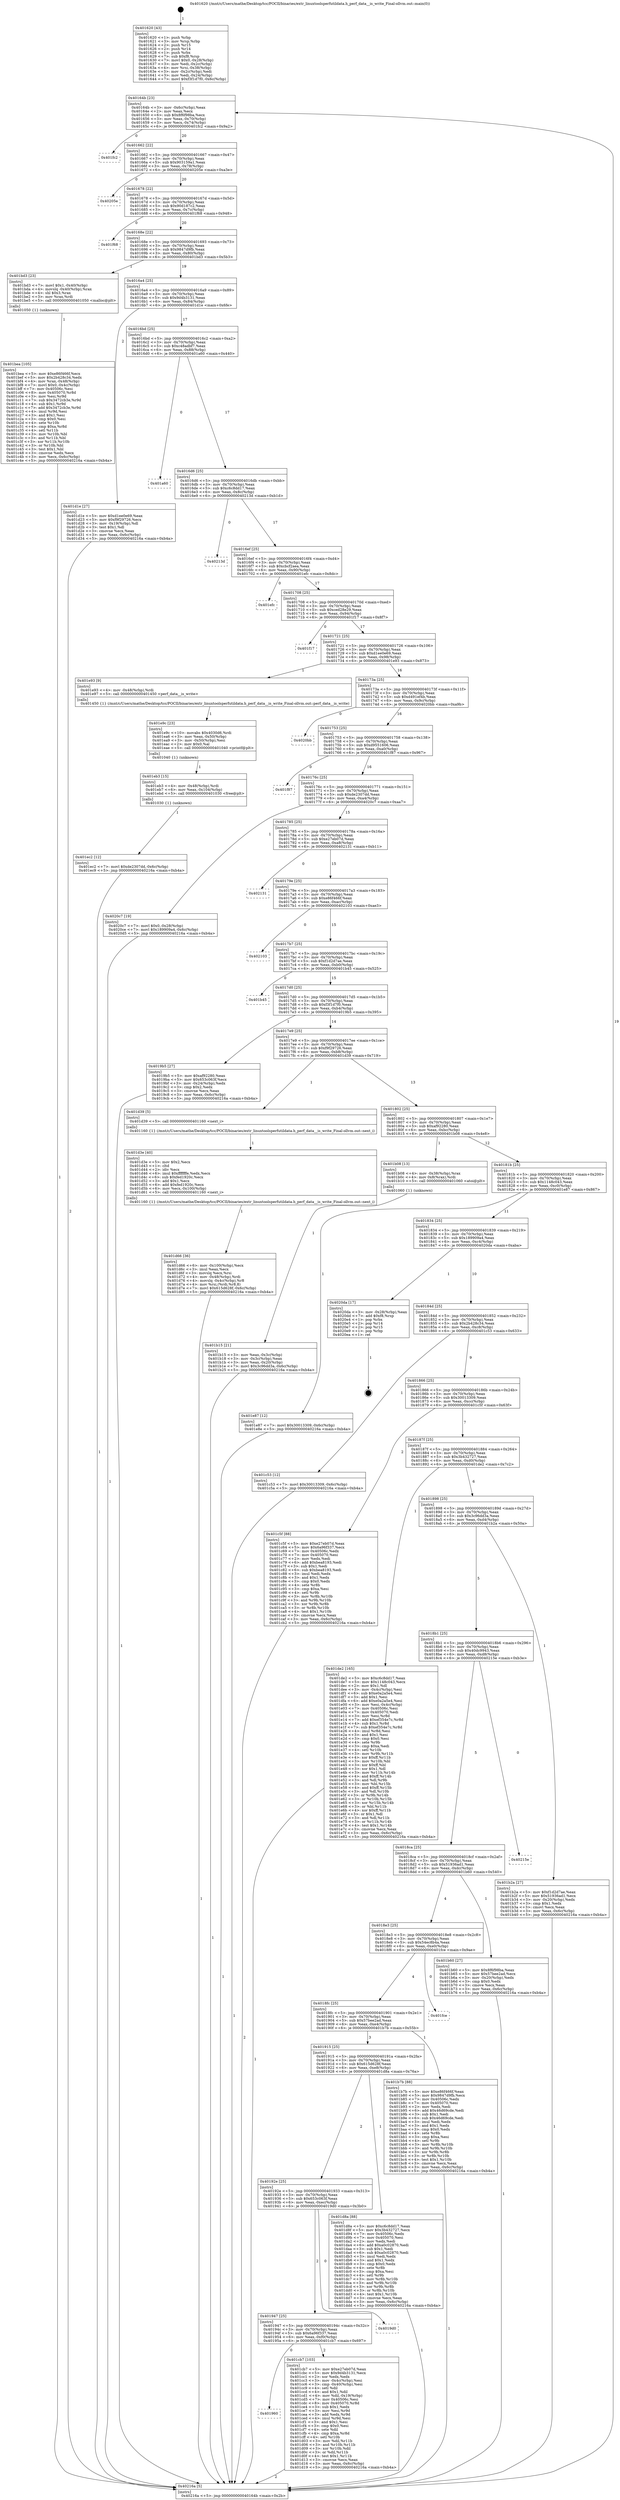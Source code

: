digraph "0x401620" {
  label = "0x401620 (/mnt/c/Users/mathe/Desktop/tcc/POCII/binaries/extr_linuxtoolsperfutildata.h_perf_data__is_write_Final-ollvm.out::main(0))"
  labelloc = "t"
  node[shape=record]

  Entry [label="",width=0.3,height=0.3,shape=circle,fillcolor=black,style=filled]
  "0x40164b" [label="{
     0x40164b [23]\l
     | [instrs]\l
     &nbsp;&nbsp;0x40164b \<+3\>: mov -0x6c(%rbp),%eax\l
     &nbsp;&nbsp;0x40164e \<+2\>: mov %eax,%ecx\l
     &nbsp;&nbsp;0x401650 \<+6\>: sub $0x8f6f98ba,%ecx\l
     &nbsp;&nbsp;0x401656 \<+3\>: mov %eax,-0x70(%rbp)\l
     &nbsp;&nbsp;0x401659 \<+3\>: mov %ecx,-0x74(%rbp)\l
     &nbsp;&nbsp;0x40165c \<+6\>: je 0000000000401fc2 \<main+0x9a2\>\l
  }"]
  "0x401fc2" [label="{
     0x401fc2\l
  }", style=dashed]
  "0x401662" [label="{
     0x401662 [22]\l
     | [instrs]\l
     &nbsp;&nbsp;0x401662 \<+5\>: jmp 0000000000401667 \<main+0x47\>\l
     &nbsp;&nbsp;0x401667 \<+3\>: mov -0x70(%rbp),%eax\l
     &nbsp;&nbsp;0x40166a \<+5\>: sub $0x903159a1,%eax\l
     &nbsp;&nbsp;0x40166f \<+3\>: mov %eax,-0x78(%rbp)\l
     &nbsp;&nbsp;0x401672 \<+6\>: je 000000000040205e \<main+0xa3e\>\l
  }"]
  Exit [label="",width=0.3,height=0.3,shape=circle,fillcolor=black,style=filled,peripheries=2]
  "0x40205e" [label="{
     0x40205e\l
  }", style=dashed]
  "0x401678" [label="{
     0x401678 [22]\l
     | [instrs]\l
     &nbsp;&nbsp;0x401678 \<+5\>: jmp 000000000040167d \<main+0x5d\>\l
     &nbsp;&nbsp;0x40167d \<+3\>: mov -0x70(%rbp),%eax\l
     &nbsp;&nbsp;0x401680 \<+5\>: sub $0x90d187c2,%eax\l
     &nbsp;&nbsp;0x401685 \<+3\>: mov %eax,-0x7c(%rbp)\l
     &nbsp;&nbsp;0x401688 \<+6\>: je 0000000000401f68 \<main+0x948\>\l
  }"]
  "0x401ec2" [label="{
     0x401ec2 [12]\l
     | [instrs]\l
     &nbsp;&nbsp;0x401ec2 \<+7\>: movl $0xde2307dd,-0x6c(%rbp)\l
     &nbsp;&nbsp;0x401ec9 \<+5\>: jmp 000000000040216a \<main+0xb4a\>\l
  }"]
  "0x401f68" [label="{
     0x401f68\l
  }", style=dashed]
  "0x40168e" [label="{
     0x40168e [22]\l
     | [instrs]\l
     &nbsp;&nbsp;0x40168e \<+5\>: jmp 0000000000401693 \<main+0x73\>\l
     &nbsp;&nbsp;0x401693 \<+3\>: mov -0x70(%rbp),%eax\l
     &nbsp;&nbsp;0x401696 \<+5\>: sub $0x9847d9fb,%eax\l
     &nbsp;&nbsp;0x40169b \<+3\>: mov %eax,-0x80(%rbp)\l
     &nbsp;&nbsp;0x40169e \<+6\>: je 0000000000401bd3 \<main+0x5b3\>\l
  }"]
  "0x401eb3" [label="{
     0x401eb3 [15]\l
     | [instrs]\l
     &nbsp;&nbsp;0x401eb3 \<+4\>: mov -0x48(%rbp),%rdi\l
     &nbsp;&nbsp;0x401eb7 \<+6\>: mov %eax,-0x104(%rbp)\l
     &nbsp;&nbsp;0x401ebd \<+5\>: call 0000000000401030 \<free@plt\>\l
     | [calls]\l
     &nbsp;&nbsp;0x401030 \{1\} (unknown)\l
  }"]
  "0x401bd3" [label="{
     0x401bd3 [23]\l
     | [instrs]\l
     &nbsp;&nbsp;0x401bd3 \<+7\>: movl $0x1,-0x40(%rbp)\l
     &nbsp;&nbsp;0x401bda \<+4\>: movslq -0x40(%rbp),%rax\l
     &nbsp;&nbsp;0x401bde \<+4\>: shl $0x3,%rax\l
     &nbsp;&nbsp;0x401be2 \<+3\>: mov %rax,%rdi\l
     &nbsp;&nbsp;0x401be5 \<+5\>: call 0000000000401050 \<malloc@plt\>\l
     | [calls]\l
     &nbsp;&nbsp;0x401050 \{1\} (unknown)\l
  }"]
  "0x4016a4" [label="{
     0x4016a4 [25]\l
     | [instrs]\l
     &nbsp;&nbsp;0x4016a4 \<+5\>: jmp 00000000004016a9 \<main+0x89\>\l
     &nbsp;&nbsp;0x4016a9 \<+3\>: mov -0x70(%rbp),%eax\l
     &nbsp;&nbsp;0x4016ac \<+5\>: sub $0x9d4b3131,%eax\l
     &nbsp;&nbsp;0x4016b1 \<+6\>: mov %eax,-0x84(%rbp)\l
     &nbsp;&nbsp;0x4016b7 \<+6\>: je 0000000000401d1e \<main+0x6fe\>\l
  }"]
  "0x401e9c" [label="{
     0x401e9c [23]\l
     | [instrs]\l
     &nbsp;&nbsp;0x401e9c \<+10\>: movabs $0x4030d6,%rdi\l
     &nbsp;&nbsp;0x401ea6 \<+3\>: mov %eax,-0x50(%rbp)\l
     &nbsp;&nbsp;0x401ea9 \<+3\>: mov -0x50(%rbp),%esi\l
     &nbsp;&nbsp;0x401eac \<+2\>: mov $0x0,%al\l
     &nbsp;&nbsp;0x401eae \<+5\>: call 0000000000401040 \<printf@plt\>\l
     | [calls]\l
     &nbsp;&nbsp;0x401040 \{1\} (unknown)\l
  }"]
  "0x401d1e" [label="{
     0x401d1e [27]\l
     | [instrs]\l
     &nbsp;&nbsp;0x401d1e \<+5\>: mov $0xd1ee0e69,%eax\l
     &nbsp;&nbsp;0x401d23 \<+5\>: mov $0xf9f29726,%ecx\l
     &nbsp;&nbsp;0x401d28 \<+3\>: mov -0x19(%rbp),%dl\l
     &nbsp;&nbsp;0x401d2b \<+3\>: test $0x1,%dl\l
     &nbsp;&nbsp;0x401d2e \<+3\>: cmovne %ecx,%eax\l
     &nbsp;&nbsp;0x401d31 \<+3\>: mov %eax,-0x6c(%rbp)\l
     &nbsp;&nbsp;0x401d34 \<+5\>: jmp 000000000040216a \<main+0xb4a\>\l
  }"]
  "0x4016bd" [label="{
     0x4016bd [25]\l
     | [instrs]\l
     &nbsp;&nbsp;0x4016bd \<+5\>: jmp 00000000004016c2 \<main+0xa2\>\l
     &nbsp;&nbsp;0x4016c2 \<+3\>: mov -0x70(%rbp),%eax\l
     &nbsp;&nbsp;0x4016c5 \<+5\>: sub $0xc48adbf7,%eax\l
     &nbsp;&nbsp;0x4016ca \<+6\>: mov %eax,-0x88(%rbp)\l
     &nbsp;&nbsp;0x4016d0 \<+6\>: je 0000000000401a60 \<main+0x440\>\l
  }"]
  "0x401d66" [label="{
     0x401d66 [36]\l
     | [instrs]\l
     &nbsp;&nbsp;0x401d66 \<+6\>: mov -0x100(%rbp),%ecx\l
     &nbsp;&nbsp;0x401d6c \<+3\>: imul %eax,%ecx\l
     &nbsp;&nbsp;0x401d6f \<+3\>: movslq %ecx,%rsi\l
     &nbsp;&nbsp;0x401d72 \<+4\>: mov -0x48(%rbp),%rdi\l
     &nbsp;&nbsp;0x401d76 \<+4\>: movslq -0x4c(%rbp),%r8\l
     &nbsp;&nbsp;0x401d7a \<+4\>: mov %rsi,(%rdi,%r8,8)\l
     &nbsp;&nbsp;0x401d7e \<+7\>: movl $0x615d628f,-0x6c(%rbp)\l
     &nbsp;&nbsp;0x401d85 \<+5\>: jmp 000000000040216a \<main+0xb4a\>\l
  }"]
  "0x401a60" [label="{
     0x401a60\l
  }", style=dashed]
  "0x4016d6" [label="{
     0x4016d6 [25]\l
     | [instrs]\l
     &nbsp;&nbsp;0x4016d6 \<+5\>: jmp 00000000004016db \<main+0xbb\>\l
     &nbsp;&nbsp;0x4016db \<+3\>: mov -0x70(%rbp),%eax\l
     &nbsp;&nbsp;0x4016de \<+5\>: sub $0xc6c8dd17,%eax\l
     &nbsp;&nbsp;0x4016e3 \<+6\>: mov %eax,-0x8c(%rbp)\l
     &nbsp;&nbsp;0x4016e9 \<+6\>: je 000000000040213d \<main+0xb1d\>\l
  }"]
  "0x401d3e" [label="{
     0x401d3e [40]\l
     | [instrs]\l
     &nbsp;&nbsp;0x401d3e \<+5\>: mov $0x2,%ecx\l
     &nbsp;&nbsp;0x401d43 \<+1\>: cltd\l
     &nbsp;&nbsp;0x401d44 \<+2\>: idiv %ecx\l
     &nbsp;&nbsp;0x401d46 \<+6\>: imul $0xfffffffe,%edx,%ecx\l
     &nbsp;&nbsp;0x401d4c \<+6\>: sub $0xfed1920c,%ecx\l
     &nbsp;&nbsp;0x401d52 \<+3\>: add $0x1,%ecx\l
     &nbsp;&nbsp;0x401d55 \<+6\>: add $0xfed1920c,%ecx\l
     &nbsp;&nbsp;0x401d5b \<+6\>: mov %ecx,-0x100(%rbp)\l
     &nbsp;&nbsp;0x401d61 \<+5\>: call 0000000000401160 \<next_i\>\l
     | [calls]\l
     &nbsp;&nbsp;0x401160 \{1\} (/mnt/c/Users/mathe/Desktop/tcc/POCII/binaries/extr_linuxtoolsperfutildata.h_perf_data__is_write_Final-ollvm.out::next_i)\l
  }"]
  "0x40213d" [label="{
     0x40213d\l
  }", style=dashed]
  "0x4016ef" [label="{
     0x4016ef [25]\l
     | [instrs]\l
     &nbsp;&nbsp;0x4016ef \<+5\>: jmp 00000000004016f4 \<main+0xd4\>\l
     &nbsp;&nbsp;0x4016f4 \<+3\>: mov -0x70(%rbp),%eax\l
     &nbsp;&nbsp;0x4016f7 \<+5\>: sub $0xcbcf2aea,%eax\l
     &nbsp;&nbsp;0x4016fc \<+6\>: mov %eax,-0x90(%rbp)\l
     &nbsp;&nbsp;0x401702 \<+6\>: je 0000000000401efc \<main+0x8dc\>\l
  }"]
  "0x401960" [label="{
     0x401960\l
  }", style=dashed]
  "0x401efc" [label="{
     0x401efc\l
  }", style=dashed]
  "0x401708" [label="{
     0x401708 [25]\l
     | [instrs]\l
     &nbsp;&nbsp;0x401708 \<+5\>: jmp 000000000040170d \<main+0xed\>\l
     &nbsp;&nbsp;0x40170d \<+3\>: mov -0x70(%rbp),%eax\l
     &nbsp;&nbsp;0x401710 \<+5\>: sub $0xced28e29,%eax\l
     &nbsp;&nbsp;0x401715 \<+6\>: mov %eax,-0x94(%rbp)\l
     &nbsp;&nbsp;0x40171b \<+6\>: je 0000000000401f17 \<main+0x8f7\>\l
  }"]
  "0x401cb7" [label="{
     0x401cb7 [103]\l
     | [instrs]\l
     &nbsp;&nbsp;0x401cb7 \<+5\>: mov $0xe27eb07d,%eax\l
     &nbsp;&nbsp;0x401cbc \<+5\>: mov $0x9d4b3131,%ecx\l
     &nbsp;&nbsp;0x401cc1 \<+2\>: xor %edx,%edx\l
     &nbsp;&nbsp;0x401cc3 \<+3\>: mov -0x4c(%rbp),%esi\l
     &nbsp;&nbsp;0x401cc6 \<+3\>: cmp -0x40(%rbp),%esi\l
     &nbsp;&nbsp;0x401cc9 \<+4\>: setl %dil\l
     &nbsp;&nbsp;0x401ccd \<+4\>: and $0x1,%dil\l
     &nbsp;&nbsp;0x401cd1 \<+4\>: mov %dil,-0x19(%rbp)\l
     &nbsp;&nbsp;0x401cd5 \<+7\>: mov 0x40506c,%esi\l
     &nbsp;&nbsp;0x401cdc \<+8\>: mov 0x405070,%r8d\l
     &nbsp;&nbsp;0x401ce4 \<+3\>: sub $0x1,%edx\l
     &nbsp;&nbsp;0x401ce7 \<+3\>: mov %esi,%r9d\l
     &nbsp;&nbsp;0x401cea \<+3\>: add %edx,%r9d\l
     &nbsp;&nbsp;0x401ced \<+4\>: imul %r9d,%esi\l
     &nbsp;&nbsp;0x401cf1 \<+3\>: and $0x1,%esi\l
     &nbsp;&nbsp;0x401cf4 \<+3\>: cmp $0x0,%esi\l
     &nbsp;&nbsp;0x401cf7 \<+4\>: sete %dil\l
     &nbsp;&nbsp;0x401cfb \<+4\>: cmp $0xa,%r8d\l
     &nbsp;&nbsp;0x401cff \<+4\>: setl %r10b\l
     &nbsp;&nbsp;0x401d03 \<+3\>: mov %dil,%r11b\l
     &nbsp;&nbsp;0x401d06 \<+3\>: and %r10b,%r11b\l
     &nbsp;&nbsp;0x401d09 \<+3\>: xor %r10b,%dil\l
     &nbsp;&nbsp;0x401d0c \<+3\>: or %dil,%r11b\l
     &nbsp;&nbsp;0x401d0f \<+4\>: test $0x1,%r11b\l
     &nbsp;&nbsp;0x401d13 \<+3\>: cmovne %ecx,%eax\l
     &nbsp;&nbsp;0x401d16 \<+3\>: mov %eax,-0x6c(%rbp)\l
     &nbsp;&nbsp;0x401d19 \<+5\>: jmp 000000000040216a \<main+0xb4a\>\l
  }"]
  "0x401f17" [label="{
     0x401f17\l
  }", style=dashed]
  "0x401721" [label="{
     0x401721 [25]\l
     | [instrs]\l
     &nbsp;&nbsp;0x401721 \<+5\>: jmp 0000000000401726 \<main+0x106\>\l
     &nbsp;&nbsp;0x401726 \<+3\>: mov -0x70(%rbp),%eax\l
     &nbsp;&nbsp;0x401729 \<+5\>: sub $0xd1ee0e69,%eax\l
     &nbsp;&nbsp;0x40172e \<+6\>: mov %eax,-0x98(%rbp)\l
     &nbsp;&nbsp;0x401734 \<+6\>: je 0000000000401e93 \<main+0x873\>\l
  }"]
  "0x401947" [label="{
     0x401947 [25]\l
     | [instrs]\l
     &nbsp;&nbsp;0x401947 \<+5\>: jmp 000000000040194c \<main+0x32c\>\l
     &nbsp;&nbsp;0x40194c \<+3\>: mov -0x70(%rbp),%eax\l
     &nbsp;&nbsp;0x40194f \<+5\>: sub $0x6a96f337,%eax\l
     &nbsp;&nbsp;0x401954 \<+6\>: mov %eax,-0xf0(%rbp)\l
     &nbsp;&nbsp;0x40195a \<+6\>: je 0000000000401cb7 \<main+0x697\>\l
  }"]
  "0x401e93" [label="{
     0x401e93 [9]\l
     | [instrs]\l
     &nbsp;&nbsp;0x401e93 \<+4\>: mov -0x48(%rbp),%rdi\l
     &nbsp;&nbsp;0x401e97 \<+5\>: call 0000000000401450 \<perf_data__is_write\>\l
     | [calls]\l
     &nbsp;&nbsp;0x401450 \{1\} (/mnt/c/Users/mathe/Desktop/tcc/POCII/binaries/extr_linuxtoolsperfutildata.h_perf_data__is_write_Final-ollvm.out::perf_data__is_write)\l
  }"]
  "0x40173a" [label="{
     0x40173a [25]\l
     | [instrs]\l
     &nbsp;&nbsp;0x40173a \<+5\>: jmp 000000000040173f \<main+0x11f\>\l
     &nbsp;&nbsp;0x40173f \<+3\>: mov -0x70(%rbp),%eax\l
     &nbsp;&nbsp;0x401742 \<+5\>: sub $0xd491ef4b,%eax\l
     &nbsp;&nbsp;0x401747 \<+6\>: mov %eax,-0x9c(%rbp)\l
     &nbsp;&nbsp;0x40174d \<+6\>: je 00000000004020bb \<main+0xa9b\>\l
  }"]
  "0x4019d0" [label="{
     0x4019d0\l
  }", style=dashed]
  "0x4020bb" [label="{
     0x4020bb\l
  }", style=dashed]
  "0x401753" [label="{
     0x401753 [25]\l
     | [instrs]\l
     &nbsp;&nbsp;0x401753 \<+5\>: jmp 0000000000401758 \<main+0x138\>\l
     &nbsp;&nbsp;0x401758 \<+3\>: mov -0x70(%rbp),%eax\l
     &nbsp;&nbsp;0x40175b \<+5\>: sub $0xd9551606,%eax\l
     &nbsp;&nbsp;0x401760 \<+6\>: mov %eax,-0xa0(%rbp)\l
     &nbsp;&nbsp;0x401766 \<+6\>: je 0000000000401f87 \<main+0x967\>\l
  }"]
  "0x40192e" [label="{
     0x40192e [25]\l
     | [instrs]\l
     &nbsp;&nbsp;0x40192e \<+5\>: jmp 0000000000401933 \<main+0x313\>\l
     &nbsp;&nbsp;0x401933 \<+3\>: mov -0x70(%rbp),%eax\l
     &nbsp;&nbsp;0x401936 \<+5\>: sub $0x653c063f,%eax\l
     &nbsp;&nbsp;0x40193b \<+6\>: mov %eax,-0xec(%rbp)\l
     &nbsp;&nbsp;0x401941 \<+6\>: je 00000000004019d0 \<main+0x3b0\>\l
  }"]
  "0x401f87" [label="{
     0x401f87\l
  }", style=dashed]
  "0x40176c" [label="{
     0x40176c [25]\l
     | [instrs]\l
     &nbsp;&nbsp;0x40176c \<+5\>: jmp 0000000000401771 \<main+0x151\>\l
     &nbsp;&nbsp;0x401771 \<+3\>: mov -0x70(%rbp),%eax\l
     &nbsp;&nbsp;0x401774 \<+5\>: sub $0xde2307dd,%eax\l
     &nbsp;&nbsp;0x401779 \<+6\>: mov %eax,-0xa4(%rbp)\l
     &nbsp;&nbsp;0x40177f \<+6\>: je 00000000004020c7 \<main+0xaa7\>\l
  }"]
  "0x401d8a" [label="{
     0x401d8a [88]\l
     | [instrs]\l
     &nbsp;&nbsp;0x401d8a \<+5\>: mov $0xc6c8dd17,%eax\l
     &nbsp;&nbsp;0x401d8f \<+5\>: mov $0x3b432727,%ecx\l
     &nbsp;&nbsp;0x401d94 \<+7\>: mov 0x40506c,%edx\l
     &nbsp;&nbsp;0x401d9b \<+7\>: mov 0x405070,%esi\l
     &nbsp;&nbsp;0x401da2 \<+2\>: mov %edx,%edi\l
     &nbsp;&nbsp;0x401da4 \<+6\>: add $0xa0c02870,%edi\l
     &nbsp;&nbsp;0x401daa \<+3\>: sub $0x1,%edi\l
     &nbsp;&nbsp;0x401dad \<+6\>: sub $0xa0c02870,%edi\l
     &nbsp;&nbsp;0x401db3 \<+3\>: imul %edi,%edx\l
     &nbsp;&nbsp;0x401db6 \<+3\>: and $0x1,%edx\l
     &nbsp;&nbsp;0x401db9 \<+3\>: cmp $0x0,%edx\l
     &nbsp;&nbsp;0x401dbc \<+4\>: sete %r8b\l
     &nbsp;&nbsp;0x401dc0 \<+3\>: cmp $0xa,%esi\l
     &nbsp;&nbsp;0x401dc3 \<+4\>: setl %r9b\l
     &nbsp;&nbsp;0x401dc7 \<+3\>: mov %r8b,%r10b\l
     &nbsp;&nbsp;0x401dca \<+3\>: and %r9b,%r10b\l
     &nbsp;&nbsp;0x401dcd \<+3\>: xor %r9b,%r8b\l
     &nbsp;&nbsp;0x401dd0 \<+3\>: or %r8b,%r10b\l
     &nbsp;&nbsp;0x401dd3 \<+4\>: test $0x1,%r10b\l
     &nbsp;&nbsp;0x401dd7 \<+3\>: cmovne %ecx,%eax\l
     &nbsp;&nbsp;0x401dda \<+3\>: mov %eax,-0x6c(%rbp)\l
     &nbsp;&nbsp;0x401ddd \<+5\>: jmp 000000000040216a \<main+0xb4a\>\l
  }"]
  "0x4020c7" [label="{
     0x4020c7 [19]\l
     | [instrs]\l
     &nbsp;&nbsp;0x4020c7 \<+7\>: movl $0x0,-0x28(%rbp)\l
     &nbsp;&nbsp;0x4020ce \<+7\>: movl $0x189909a4,-0x6c(%rbp)\l
     &nbsp;&nbsp;0x4020d5 \<+5\>: jmp 000000000040216a \<main+0xb4a\>\l
  }"]
  "0x401785" [label="{
     0x401785 [25]\l
     | [instrs]\l
     &nbsp;&nbsp;0x401785 \<+5\>: jmp 000000000040178a \<main+0x16a\>\l
     &nbsp;&nbsp;0x40178a \<+3\>: mov -0x70(%rbp),%eax\l
     &nbsp;&nbsp;0x40178d \<+5\>: sub $0xe27eb07d,%eax\l
     &nbsp;&nbsp;0x401792 \<+6\>: mov %eax,-0xa8(%rbp)\l
     &nbsp;&nbsp;0x401798 \<+6\>: je 0000000000402131 \<main+0xb11\>\l
  }"]
  "0x401bea" [label="{
     0x401bea [105]\l
     | [instrs]\l
     &nbsp;&nbsp;0x401bea \<+5\>: mov $0xe86f466f,%ecx\l
     &nbsp;&nbsp;0x401bef \<+5\>: mov $0x2b428c34,%edx\l
     &nbsp;&nbsp;0x401bf4 \<+4\>: mov %rax,-0x48(%rbp)\l
     &nbsp;&nbsp;0x401bf8 \<+7\>: movl $0x0,-0x4c(%rbp)\l
     &nbsp;&nbsp;0x401bff \<+7\>: mov 0x40506c,%esi\l
     &nbsp;&nbsp;0x401c06 \<+8\>: mov 0x405070,%r8d\l
     &nbsp;&nbsp;0x401c0e \<+3\>: mov %esi,%r9d\l
     &nbsp;&nbsp;0x401c11 \<+7\>: sub $0x3472cb3e,%r9d\l
     &nbsp;&nbsp;0x401c18 \<+4\>: sub $0x1,%r9d\l
     &nbsp;&nbsp;0x401c1c \<+7\>: add $0x3472cb3e,%r9d\l
     &nbsp;&nbsp;0x401c23 \<+4\>: imul %r9d,%esi\l
     &nbsp;&nbsp;0x401c27 \<+3\>: and $0x1,%esi\l
     &nbsp;&nbsp;0x401c2a \<+3\>: cmp $0x0,%esi\l
     &nbsp;&nbsp;0x401c2d \<+4\>: sete %r10b\l
     &nbsp;&nbsp;0x401c31 \<+4\>: cmp $0xa,%r8d\l
     &nbsp;&nbsp;0x401c35 \<+4\>: setl %r11b\l
     &nbsp;&nbsp;0x401c39 \<+3\>: mov %r10b,%bl\l
     &nbsp;&nbsp;0x401c3c \<+3\>: and %r11b,%bl\l
     &nbsp;&nbsp;0x401c3f \<+3\>: xor %r11b,%r10b\l
     &nbsp;&nbsp;0x401c42 \<+3\>: or %r10b,%bl\l
     &nbsp;&nbsp;0x401c45 \<+3\>: test $0x1,%bl\l
     &nbsp;&nbsp;0x401c48 \<+3\>: cmovne %edx,%ecx\l
     &nbsp;&nbsp;0x401c4b \<+3\>: mov %ecx,-0x6c(%rbp)\l
     &nbsp;&nbsp;0x401c4e \<+5\>: jmp 000000000040216a \<main+0xb4a\>\l
  }"]
  "0x402131" [label="{
     0x402131\l
  }", style=dashed]
  "0x40179e" [label="{
     0x40179e [25]\l
     | [instrs]\l
     &nbsp;&nbsp;0x40179e \<+5\>: jmp 00000000004017a3 \<main+0x183\>\l
     &nbsp;&nbsp;0x4017a3 \<+3\>: mov -0x70(%rbp),%eax\l
     &nbsp;&nbsp;0x4017a6 \<+5\>: sub $0xe86f466f,%eax\l
     &nbsp;&nbsp;0x4017ab \<+6\>: mov %eax,-0xac(%rbp)\l
     &nbsp;&nbsp;0x4017b1 \<+6\>: je 0000000000402103 \<main+0xae3\>\l
  }"]
  "0x401915" [label="{
     0x401915 [25]\l
     | [instrs]\l
     &nbsp;&nbsp;0x401915 \<+5\>: jmp 000000000040191a \<main+0x2fa\>\l
     &nbsp;&nbsp;0x40191a \<+3\>: mov -0x70(%rbp),%eax\l
     &nbsp;&nbsp;0x40191d \<+5\>: sub $0x615d628f,%eax\l
     &nbsp;&nbsp;0x401922 \<+6\>: mov %eax,-0xe8(%rbp)\l
     &nbsp;&nbsp;0x401928 \<+6\>: je 0000000000401d8a \<main+0x76a\>\l
  }"]
  "0x402103" [label="{
     0x402103\l
  }", style=dashed]
  "0x4017b7" [label="{
     0x4017b7 [25]\l
     | [instrs]\l
     &nbsp;&nbsp;0x4017b7 \<+5\>: jmp 00000000004017bc \<main+0x19c\>\l
     &nbsp;&nbsp;0x4017bc \<+3\>: mov -0x70(%rbp),%eax\l
     &nbsp;&nbsp;0x4017bf \<+5\>: sub $0xf1d2d7ae,%eax\l
     &nbsp;&nbsp;0x4017c4 \<+6\>: mov %eax,-0xb0(%rbp)\l
     &nbsp;&nbsp;0x4017ca \<+6\>: je 0000000000401b45 \<main+0x525\>\l
  }"]
  "0x401b7b" [label="{
     0x401b7b [88]\l
     | [instrs]\l
     &nbsp;&nbsp;0x401b7b \<+5\>: mov $0xe86f466f,%eax\l
     &nbsp;&nbsp;0x401b80 \<+5\>: mov $0x9847d9fb,%ecx\l
     &nbsp;&nbsp;0x401b85 \<+7\>: mov 0x40506c,%edx\l
     &nbsp;&nbsp;0x401b8c \<+7\>: mov 0x405070,%esi\l
     &nbsp;&nbsp;0x401b93 \<+2\>: mov %edx,%edi\l
     &nbsp;&nbsp;0x401b95 \<+6\>: add $0x46d69cde,%edi\l
     &nbsp;&nbsp;0x401b9b \<+3\>: sub $0x1,%edi\l
     &nbsp;&nbsp;0x401b9e \<+6\>: sub $0x46d69cde,%edi\l
     &nbsp;&nbsp;0x401ba4 \<+3\>: imul %edi,%edx\l
     &nbsp;&nbsp;0x401ba7 \<+3\>: and $0x1,%edx\l
     &nbsp;&nbsp;0x401baa \<+3\>: cmp $0x0,%edx\l
     &nbsp;&nbsp;0x401bad \<+4\>: sete %r8b\l
     &nbsp;&nbsp;0x401bb1 \<+3\>: cmp $0xa,%esi\l
     &nbsp;&nbsp;0x401bb4 \<+4\>: setl %r9b\l
     &nbsp;&nbsp;0x401bb8 \<+3\>: mov %r8b,%r10b\l
     &nbsp;&nbsp;0x401bbb \<+3\>: and %r9b,%r10b\l
     &nbsp;&nbsp;0x401bbe \<+3\>: xor %r9b,%r8b\l
     &nbsp;&nbsp;0x401bc1 \<+3\>: or %r8b,%r10b\l
     &nbsp;&nbsp;0x401bc4 \<+4\>: test $0x1,%r10b\l
     &nbsp;&nbsp;0x401bc8 \<+3\>: cmovne %ecx,%eax\l
     &nbsp;&nbsp;0x401bcb \<+3\>: mov %eax,-0x6c(%rbp)\l
     &nbsp;&nbsp;0x401bce \<+5\>: jmp 000000000040216a \<main+0xb4a\>\l
  }"]
  "0x401b45" [label="{
     0x401b45\l
  }", style=dashed]
  "0x4017d0" [label="{
     0x4017d0 [25]\l
     | [instrs]\l
     &nbsp;&nbsp;0x4017d0 \<+5\>: jmp 00000000004017d5 \<main+0x1b5\>\l
     &nbsp;&nbsp;0x4017d5 \<+3\>: mov -0x70(%rbp),%eax\l
     &nbsp;&nbsp;0x4017d8 \<+5\>: sub $0xf3f1d7f0,%eax\l
     &nbsp;&nbsp;0x4017dd \<+6\>: mov %eax,-0xb4(%rbp)\l
     &nbsp;&nbsp;0x4017e3 \<+6\>: je 00000000004019b5 \<main+0x395\>\l
  }"]
  "0x4018fc" [label="{
     0x4018fc [25]\l
     | [instrs]\l
     &nbsp;&nbsp;0x4018fc \<+5\>: jmp 0000000000401901 \<main+0x2e1\>\l
     &nbsp;&nbsp;0x401901 \<+3\>: mov -0x70(%rbp),%eax\l
     &nbsp;&nbsp;0x401904 \<+5\>: sub $0x57bee2ad,%eax\l
     &nbsp;&nbsp;0x401909 \<+6\>: mov %eax,-0xe4(%rbp)\l
     &nbsp;&nbsp;0x40190f \<+6\>: je 0000000000401b7b \<main+0x55b\>\l
  }"]
  "0x4019b5" [label="{
     0x4019b5 [27]\l
     | [instrs]\l
     &nbsp;&nbsp;0x4019b5 \<+5\>: mov $0xaf92280,%eax\l
     &nbsp;&nbsp;0x4019ba \<+5\>: mov $0x653c063f,%ecx\l
     &nbsp;&nbsp;0x4019bf \<+3\>: mov -0x24(%rbp),%edx\l
     &nbsp;&nbsp;0x4019c2 \<+3\>: cmp $0x2,%edx\l
     &nbsp;&nbsp;0x4019c5 \<+3\>: cmovne %ecx,%eax\l
     &nbsp;&nbsp;0x4019c8 \<+3\>: mov %eax,-0x6c(%rbp)\l
     &nbsp;&nbsp;0x4019cb \<+5\>: jmp 000000000040216a \<main+0xb4a\>\l
  }"]
  "0x4017e9" [label="{
     0x4017e9 [25]\l
     | [instrs]\l
     &nbsp;&nbsp;0x4017e9 \<+5\>: jmp 00000000004017ee \<main+0x1ce\>\l
     &nbsp;&nbsp;0x4017ee \<+3\>: mov -0x70(%rbp),%eax\l
     &nbsp;&nbsp;0x4017f1 \<+5\>: sub $0xf9f29726,%eax\l
     &nbsp;&nbsp;0x4017f6 \<+6\>: mov %eax,-0xb8(%rbp)\l
     &nbsp;&nbsp;0x4017fc \<+6\>: je 0000000000401d39 \<main+0x719\>\l
  }"]
  "0x40216a" [label="{
     0x40216a [5]\l
     | [instrs]\l
     &nbsp;&nbsp;0x40216a \<+5\>: jmp 000000000040164b \<main+0x2b\>\l
  }"]
  "0x401620" [label="{
     0x401620 [43]\l
     | [instrs]\l
     &nbsp;&nbsp;0x401620 \<+1\>: push %rbp\l
     &nbsp;&nbsp;0x401621 \<+3\>: mov %rsp,%rbp\l
     &nbsp;&nbsp;0x401624 \<+2\>: push %r15\l
     &nbsp;&nbsp;0x401626 \<+2\>: push %r14\l
     &nbsp;&nbsp;0x401628 \<+1\>: push %rbx\l
     &nbsp;&nbsp;0x401629 \<+7\>: sub $0xf8,%rsp\l
     &nbsp;&nbsp;0x401630 \<+7\>: movl $0x0,-0x28(%rbp)\l
     &nbsp;&nbsp;0x401637 \<+3\>: mov %edi,-0x2c(%rbp)\l
     &nbsp;&nbsp;0x40163a \<+4\>: mov %rsi,-0x38(%rbp)\l
     &nbsp;&nbsp;0x40163e \<+3\>: mov -0x2c(%rbp),%edi\l
     &nbsp;&nbsp;0x401641 \<+3\>: mov %edi,-0x24(%rbp)\l
     &nbsp;&nbsp;0x401644 \<+7\>: movl $0xf3f1d7f0,-0x6c(%rbp)\l
  }"]
  "0x401fce" [label="{
     0x401fce\l
  }", style=dashed]
  "0x401d39" [label="{
     0x401d39 [5]\l
     | [instrs]\l
     &nbsp;&nbsp;0x401d39 \<+5\>: call 0000000000401160 \<next_i\>\l
     | [calls]\l
     &nbsp;&nbsp;0x401160 \{1\} (/mnt/c/Users/mathe/Desktop/tcc/POCII/binaries/extr_linuxtoolsperfutildata.h_perf_data__is_write_Final-ollvm.out::next_i)\l
  }"]
  "0x401802" [label="{
     0x401802 [25]\l
     | [instrs]\l
     &nbsp;&nbsp;0x401802 \<+5\>: jmp 0000000000401807 \<main+0x1e7\>\l
     &nbsp;&nbsp;0x401807 \<+3\>: mov -0x70(%rbp),%eax\l
     &nbsp;&nbsp;0x40180a \<+5\>: sub $0xaf92280,%eax\l
     &nbsp;&nbsp;0x40180f \<+6\>: mov %eax,-0xbc(%rbp)\l
     &nbsp;&nbsp;0x401815 \<+6\>: je 0000000000401b08 \<main+0x4e8\>\l
  }"]
  "0x4018e3" [label="{
     0x4018e3 [25]\l
     | [instrs]\l
     &nbsp;&nbsp;0x4018e3 \<+5\>: jmp 00000000004018e8 \<main+0x2c8\>\l
     &nbsp;&nbsp;0x4018e8 \<+3\>: mov -0x70(%rbp),%eax\l
     &nbsp;&nbsp;0x4018eb \<+5\>: sub $0x54ec8b4a,%eax\l
     &nbsp;&nbsp;0x4018f0 \<+6\>: mov %eax,-0xe0(%rbp)\l
     &nbsp;&nbsp;0x4018f6 \<+6\>: je 0000000000401fce \<main+0x9ae\>\l
  }"]
  "0x401b08" [label="{
     0x401b08 [13]\l
     | [instrs]\l
     &nbsp;&nbsp;0x401b08 \<+4\>: mov -0x38(%rbp),%rax\l
     &nbsp;&nbsp;0x401b0c \<+4\>: mov 0x8(%rax),%rdi\l
     &nbsp;&nbsp;0x401b10 \<+5\>: call 0000000000401060 \<atoi@plt\>\l
     | [calls]\l
     &nbsp;&nbsp;0x401060 \{1\} (unknown)\l
  }"]
  "0x40181b" [label="{
     0x40181b [25]\l
     | [instrs]\l
     &nbsp;&nbsp;0x40181b \<+5\>: jmp 0000000000401820 \<main+0x200\>\l
     &nbsp;&nbsp;0x401820 \<+3\>: mov -0x70(%rbp),%eax\l
     &nbsp;&nbsp;0x401823 \<+5\>: sub $0x1148c043,%eax\l
     &nbsp;&nbsp;0x401828 \<+6\>: mov %eax,-0xc0(%rbp)\l
     &nbsp;&nbsp;0x40182e \<+6\>: je 0000000000401e87 \<main+0x867\>\l
  }"]
  "0x401b15" [label="{
     0x401b15 [21]\l
     | [instrs]\l
     &nbsp;&nbsp;0x401b15 \<+3\>: mov %eax,-0x3c(%rbp)\l
     &nbsp;&nbsp;0x401b18 \<+3\>: mov -0x3c(%rbp),%eax\l
     &nbsp;&nbsp;0x401b1b \<+3\>: mov %eax,-0x20(%rbp)\l
     &nbsp;&nbsp;0x401b1e \<+7\>: movl $0x3c96dd3a,-0x6c(%rbp)\l
     &nbsp;&nbsp;0x401b25 \<+5\>: jmp 000000000040216a \<main+0xb4a\>\l
  }"]
  "0x401b60" [label="{
     0x401b60 [27]\l
     | [instrs]\l
     &nbsp;&nbsp;0x401b60 \<+5\>: mov $0x8f6f98ba,%eax\l
     &nbsp;&nbsp;0x401b65 \<+5\>: mov $0x57bee2ad,%ecx\l
     &nbsp;&nbsp;0x401b6a \<+3\>: mov -0x20(%rbp),%edx\l
     &nbsp;&nbsp;0x401b6d \<+3\>: cmp $0x0,%edx\l
     &nbsp;&nbsp;0x401b70 \<+3\>: cmove %ecx,%eax\l
     &nbsp;&nbsp;0x401b73 \<+3\>: mov %eax,-0x6c(%rbp)\l
     &nbsp;&nbsp;0x401b76 \<+5\>: jmp 000000000040216a \<main+0xb4a\>\l
  }"]
  "0x401e87" [label="{
     0x401e87 [12]\l
     | [instrs]\l
     &nbsp;&nbsp;0x401e87 \<+7\>: movl $0x30013309,-0x6c(%rbp)\l
     &nbsp;&nbsp;0x401e8e \<+5\>: jmp 000000000040216a \<main+0xb4a\>\l
  }"]
  "0x401834" [label="{
     0x401834 [25]\l
     | [instrs]\l
     &nbsp;&nbsp;0x401834 \<+5\>: jmp 0000000000401839 \<main+0x219\>\l
     &nbsp;&nbsp;0x401839 \<+3\>: mov -0x70(%rbp),%eax\l
     &nbsp;&nbsp;0x40183c \<+5\>: sub $0x189909a4,%eax\l
     &nbsp;&nbsp;0x401841 \<+6\>: mov %eax,-0xc4(%rbp)\l
     &nbsp;&nbsp;0x401847 \<+6\>: je 00000000004020da \<main+0xaba\>\l
  }"]
  "0x4018ca" [label="{
     0x4018ca [25]\l
     | [instrs]\l
     &nbsp;&nbsp;0x4018ca \<+5\>: jmp 00000000004018cf \<main+0x2af\>\l
     &nbsp;&nbsp;0x4018cf \<+3\>: mov -0x70(%rbp),%eax\l
     &nbsp;&nbsp;0x4018d2 \<+5\>: sub $0x51936ad1,%eax\l
     &nbsp;&nbsp;0x4018d7 \<+6\>: mov %eax,-0xdc(%rbp)\l
     &nbsp;&nbsp;0x4018dd \<+6\>: je 0000000000401b60 \<main+0x540\>\l
  }"]
  "0x4020da" [label="{
     0x4020da [17]\l
     | [instrs]\l
     &nbsp;&nbsp;0x4020da \<+3\>: mov -0x28(%rbp),%eax\l
     &nbsp;&nbsp;0x4020dd \<+7\>: add $0xf8,%rsp\l
     &nbsp;&nbsp;0x4020e4 \<+1\>: pop %rbx\l
     &nbsp;&nbsp;0x4020e5 \<+2\>: pop %r14\l
     &nbsp;&nbsp;0x4020e7 \<+2\>: pop %r15\l
     &nbsp;&nbsp;0x4020e9 \<+1\>: pop %rbp\l
     &nbsp;&nbsp;0x4020ea \<+1\>: ret\l
  }"]
  "0x40184d" [label="{
     0x40184d [25]\l
     | [instrs]\l
     &nbsp;&nbsp;0x40184d \<+5\>: jmp 0000000000401852 \<main+0x232\>\l
     &nbsp;&nbsp;0x401852 \<+3\>: mov -0x70(%rbp),%eax\l
     &nbsp;&nbsp;0x401855 \<+5\>: sub $0x2b428c34,%eax\l
     &nbsp;&nbsp;0x40185a \<+6\>: mov %eax,-0xc8(%rbp)\l
     &nbsp;&nbsp;0x401860 \<+6\>: je 0000000000401c53 \<main+0x633\>\l
  }"]
  "0x40215e" [label="{
     0x40215e\l
  }", style=dashed]
  "0x401c53" [label="{
     0x401c53 [12]\l
     | [instrs]\l
     &nbsp;&nbsp;0x401c53 \<+7\>: movl $0x30013309,-0x6c(%rbp)\l
     &nbsp;&nbsp;0x401c5a \<+5\>: jmp 000000000040216a \<main+0xb4a\>\l
  }"]
  "0x401866" [label="{
     0x401866 [25]\l
     | [instrs]\l
     &nbsp;&nbsp;0x401866 \<+5\>: jmp 000000000040186b \<main+0x24b\>\l
     &nbsp;&nbsp;0x40186b \<+3\>: mov -0x70(%rbp),%eax\l
     &nbsp;&nbsp;0x40186e \<+5\>: sub $0x30013309,%eax\l
     &nbsp;&nbsp;0x401873 \<+6\>: mov %eax,-0xcc(%rbp)\l
     &nbsp;&nbsp;0x401879 \<+6\>: je 0000000000401c5f \<main+0x63f\>\l
  }"]
  "0x4018b1" [label="{
     0x4018b1 [25]\l
     | [instrs]\l
     &nbsp;&nbsp;0x4018b1 \<+5\>: jmp 00000000004018b6 \<main+0x296\>\l
     &nbsp;&nbsp;0x4018b6 \<+3\>: mov -0x70(%rbp),%eax\l
     &nbsp;&nbsp;0x4018b9 \<+5\>: sub $0x40dc9943,%eax\l
     &nbsp;&nbsp;0x4018be \<+6\>: mov %eax,-0xd8(%rbp)\l
     &nbsp;&nbsp;0x4018c4 \<+6\>: je 000000000040215e \<main+0xb3e\>\l
  }"]
  "0x401c5f" [label="{
     0x401c5f [88]\l
     | [instrs]\l
     &nbsp;&nbsp;0x401c5f \<+5\>: mov $0xe27eb07d,%eax\l
     &nbsp;&nbsp;0x401c64 \<+5\>: mov $0x6a96f337,%ecx\l
     &nbsp;&nbsp;0x401c69 \<+7\>: mov 0x40506c,%edx\l
     &nbsp;&nbsp;0x401c70 \<+7\>: mov 0x405070,%esi\l
     &nbsp;&nbsp;0x401c77 \<+2\>: mov %edx,%edi\l
     &nbsp;&nbsp;0x401c79 \<+6\>: add $0xbea8193,%edi\l
     &nbsp;&nbsp;0x401c7f \<+3\>: sub $0x1,%edi\l
     &nbsp;&nbsp;0x401c82 \<+6\>: sub $0xbea8193,%edi\l
     &nbsp;&nbsp;0x401c88 \<+3\>: imul %edi,%edx\l
     &nbsp;&nbsp;0x401c8b \<+3\>: and $0x1,%edx\l
     &nbsp;&nbsp;0x401c8e \<+3\>: cmp $0x0,%edx\l
     &nbsp;&nbsp;0x401c91 \<+4\>: sete %r8b\l
     &nbsp;&nbsp;0x401c95 \<+3\>: cmp $0xa,%esi\l
     &nbsp;&nbsp;0x401c98 \<+4\>: setl %r9b\l
     &nbsp;&nbsp;0x401c9c \<+3\>: mov %r8b,%r10b\l
     &nbsp;&nbsp;0x401c9f \<+3\>: and %r9b,%r10b\l
     &nbsp;&nbsp;0x401ca2 \<+3\>: xor %r9b,%r8b\l
     &nbsp;&nbsp;0x401ca5 \<+3\>: or %r8b,%r10b\l
     &nbsp;&nbsp;0x401ca8 \<+4\>: test $0x1,%r10b\l
     &nbsp;&nbsp;0x401cac \<+3\>: cmovne %ecx,%eax\l
     &nbsp;&nbsp;0x401caf \<+3\>: mov %eax,-0x6c(%rbp)\l
     &nbsp;&nbsp;0x401cb2 \<+5\>: jmp 000000000040216a \<main+0xb4a\>\l
  }"]
  "0x40187f" [label="{
     0x40187f [25]\l
     | [instrs]\l
     &nbsp;&nbsp;0x40187f \<+5\>: jmp 0000000000401884 \<main+0x264\>\l
     &nbsp;&nbsp;0x401884 \<+3\>: mov -0x70(%rbp),%eax\l
     &nbsp;&nbsp;0x401887 \<+5\>: sub $0x3b432727,%eax\l
     &nbsp;&nbsp;0x40188c \<+6\>: mov %eax,-0xd0(%rbp)\l
     &nbsp;&nbsp;0x401892 \<+6\>: je 0000000000401de2 \<main+0x7c2\>\l
  }"]
  "0x401b2a" [label="{
     0x401b2a [27]\l
     | [instrs]\l
     &nbsp;&nbsp;0x401b2a \<+5\>: mov $0xf1d2d7ae,%eax\l
     &nbsp;&nbsp;0x401b2f \<+5\>: mov $0x51936ad1,%ecx\l
     &nbsp;&nbsp;0x401b34 \<+3\>: mov -0x20(%rbp),%edx\l
     &nbsp;&nbsp;0x401b37 \<+3\>: cmp $0x1,%edx\l
     &nbsp;&nbsp;0x401b3a \<+3\>: cmovl %ecx,%eax\l
     &nbsp;&nbsp;0x401b3d \<+3\>: mov %eax,-0x6c(%rbp)\l
     &nbsp;&nbsp;0x401b40 \<+5\>: jmp 000000000040216a \<main+0xb4a\>\l
  }"]
  "0x401de2" [label="{
     0x401de2 [165]\l
     | [instrs]\l
     &nbsp;&nbsp;0x401de2 \<+5\>: mov $0xc6c8dd17,%eax\l
     &nbsp;&nbsp;0x401de7 \<+5\>: mov $0x1148c043,%ecx\l
     &nbsp;&nbsp;0x401dec \<+2\>: mov $0x1,%dl\l
     &nbsp;&nbsp;0x401dee \<+3\>: mov -0x4c(%rbp),%esi\l
     &nbsp;&nbsp;0x401df1 \<+6\>: sub $0xe0a2a5e4,%esi\l
     &nbsp;&nbsp;0x401df7 \<+3\>: add $0x1,%esi\l
     &nbsp;&nbsp;0x401dfa \<+6\>: add $0xe0a2a5e4,%esi\l
     &nbsp;&nbsp;0x401e00 \<+3\>: mov %esi,-0x4c(%rbp)\l
     &nbsp;&nbsp;0x401e03 \<+7\>: mov 0x40506c,%esi\l
     &nbsp;&nbsp;0x401e0a \<+7\>: mov 0x405070,%edi\l
     &nbsp;&nbsp;0x401e11 \<+3\>: mov %esi,%r8d\l
     &nbsp;&nbsp;0x401e14 \<+7\>: add $0xef354e7c,%r8d\l
     &nbsp;&nbsp;0x401e1b \<+4\>: sub $0x1,%r8d\l
     &nbsp;&nbsp;0x401e1f \<+7\>: sub $0xef354e7c,%r8d\l
     &nbsp;&nbsp;0x401e26 \<+4\>: imul %r8d,%esi\l
     &nbsp;&nbsp;0x401e2a \<+3\>: and $0x1,%esi\l
     &nbsp;&nbsp;0x401e2d \<+3\>: cmp $0x0,%esi\l
     &nbsp;&nbsp;0x401e30 \<+4\>: sete %r9b\l
     &nbsp;&nbsp;0x401e34 \<+3\>: cmp $0xa,%edi\l
     &nbsp;&nbsp;0x401e37 \<+4\>: setl %r10b\l
     &nbsp;&nbsp;0x401e3b \<+3\>: mov %r9b,%r11b\l
     &nbsp;&nbsp;0x401e3e \<+4\>: xor $0xff,%r11b\l
     &nbsp;&nbsp;0x401e42 \<+3\>: mov %r10b,%bl\l
     &nbsp;&nbsp;0x401e45 \<+3\>: xor $0xff,%bl\l
     &nbsp;&nbsp;0x401e48 \<+3\>: xor $0x1,%dl\l
     &nbsp;&nbsp;0x401e4b \<+3\>: mov %r11b,%r14b\l
     &nbsp;&nbsp;0x401e4e \<+4\>: and $0xff,%r14b\l
     &nbsp;&nbsp;0x401e52 \<+3\>: and %dl,%r9b\l
     &nbsp;&nbsp;0x401e55 \<+3\>: mov %bl,%r15b\l
     &nbsp;&nbsp;0x401e58 \<+4\>: and $0xff,%r15b\l
     &nbsp;&nbsp;0x401e5c \<+3\>: and %dl,%r10b\l
     &nbsp;&nbsp;0x401e5f \<+3\>: or %r9b,%r14b\l
     &nbsp;&nbsp;0x401e62 \<+3\>: or %r10b,%r15b\l
     &nbsp;&nbsp;0x401e65 \<+3\>: xor %r15b,%r14b\l
     &nbsp;&nbsp;0x401e68 \<+3\>: or %bl,%r11b\l
     &nbsp;&nbsp;0x401e6b \<+4\>: xor $0xff,%r11b\l
     &nbsp;&nbsp;0x401e6f \<+3\>: or $0x1,%dl\l
     &nbsp;&nbsp;0x401e72 \<+3\>: and %dl,%r11b\l
     &nbsp;&nbsp;0x401e75 \<+3\>: or %r11b,%r14b\l
     &nbsp;&nbsp;0x401e78 \<+4\>: test $0x1,%r14b\l
     &nbsp;&nbsp;0x401e7c \<+3\>: cmovne %ecx,%eax\l
     &nbsp;&nbsp;0x401e7f \<+3\>: mov %eax,-0x6c(%rbp)\l
     &nbsp;&nbsp;0x401e82 \<+5\>: jmp 000000000040216a \<main+0xb4a\>\l
  }"]
  "0x401898" [label="{
     0x401898 [25]\l
     | [instrs]\l
     &nbsp;&nbsp;0x401898 \<+5\>: jmp 000000000040189d \<main+0x27d\>\l
     &nbsp;&nbsp;0x40189d \<+3\>: mov -0x70(%rbp),%eax\l
     &nbsp;&nbsp;0x4018a0 \<+5\>: sub $0x3c96dd3a,%eax\l
     &nbsp;&nbsp;0x4018a5 \<+6\>: mov %eax,-0xd4(%rbp)\l
     &nbsp;&nbsp;0x4018ab \<+6\>: je 0000000000401b2a \<main+0x50a\>\l
  }"]
  Entry -> "0x401620" [label=" 1"]
  "0x40164b" -> "0x401fc2" [label=" 0"]
  "0x40164b" -> "0x401662" [label=" 20"]
  "0x4020da" -> Exit [label=" 1"]
  "0x401662" -> "0x40205e" [label=" 0"]
  "0x401662" -> "0x401678" [label=" 20"]
  "0x4020c7" -> "0x40216a" [label=" 1"]
  "0x401678" -> "0x401f68" [label=" 0"]
  "0x401678" -> "0x40168e" [label=" 20"]
  "0x401ec2" -> "0x40216a" [label=" 1"]
  "0x40168e" -> "0x401bd3" [label=" 1"]
  "0x40168e" -> "0x4016a4" [label=" 19"]
  "0x401eb3" -> "0x401ec2" [label=" 1"]
  "0x4016a4" -> "0x401d1e" [label=" 2"]
  "0x4016a4" -> "0x4016bd" [label=" 17"]
  "0x401e9c" -> "0x401eb3" [label=" 1"]
  "0x4016bd" -> "0x401a60" [label=" 0"]
  "0x4016bd" -> "0x4016d6" [label=" 17"]
  "0x401e93" -> "0x401e9c" [label=" 1"]
  "0x4016d6" -> "0x40213d" [label=" 0"]
  "0x4016d6" -> "0x4016ef" [label=" 17"]
  "0x401e87" -> "0x40216a" [label=" 1"]
  "0x4016ef" -> "0x401efc" [label=" 0"]
  "0x4016ef" -> "0x401708" [label=" 17"]
  "0x401de2" -> "0x40216a" [label=" 1"]
  "0x401708" -> "0x401f17" [label=" 0"]
  "0x401708" -> "0x401721" [label=" 17"]
  "0x401d8a" -> "0x40216a" [label=" 1"]
  "0x401721" -> "0x401e93" [label=" 1"]
  "0x401721" -> "0x40173a" [label=" 16"]
  "0x401d3e" -> "0x401d66" [label=" 1"]
  "0x40173a" -> "0x4020bb" [label=" 0"]
  "0x40173a" -> "0x401753" [label=" 16"]
  "0x401d39" -> "0x401d3e" [label=" 1"]
  "0x401753" -> "0x401f87" [label=" 0"]
  "0x401753" -> "0x40176c" [label=" 16"]
  "0x401cb7" -> "0x40216a" [label=" 2"]
  "0x40176c" -> "0x4020c7" [label=" 1"]
  "0x40176c" -> "0x401785" [label=" 15"]
  "0x401947" -> "0x401960" [label=" 0"]
  "0x401785" -> "0x402131" [label=" 0"]
  "0x401785" -> "0x40179e" [label=" 15"]
  "0x401d66" -> "0x40216a" [label=" 1"]
  "0x40179e" -> "0x402103" [label=" 0"]
  "0x40179e" -> "0x4017b7" [label=" 15"]
  "0x40192e" -> "0x401947" [label=" 2"]
  "0x4017b7" -> "0x401b45" [label=" 0"]
  "0x4017b7" -> "0x4017d0" [label=" 15"]
  "0x40192e" -> "0x4019d0" [label=" 0"]
  "0x4017d0" -> "0x4019b5" [label=" 1"]
  "0x4017d0" -> "0x4017e9" [label=" 14"]
  "0x4019b5" -> "0x40216a" [label=" 1"]
  "0x401620" -> "0x40164b" [label=" 1"]
  "0x40216a" -> "0x40164b" [label=" 19"]
  "0x401915" -> "0x40192e" [label=" 2"]
  "0x4017e9" -> "0x401d39" [label=" 1"]
  "0x4017e9" -> "0x401802" [label=" 13"]
  "0x401915" -> "0x401d8a" [label=" 1"]
  "0x401802" -> "0x401b08" [label=" 1"]
  "0x401802" -> "0x40181b" [label=" 12"]
  "0x401b08" -> "0x401b15" [label=" 1"]
  "0x401b15" -> "0x40216a" [label=" 1"]
  "0x401c5f" -> "0x40216a" [label=" 2"]
  "0x40181b" -> "0x401e87" [label=" 1"]
  "0x40181b" -> "0x401834" [label=" 11"]
  "0x401c53" -> "0x40216a" [label=" 1"]
  "0x401834" -> "0x4020da" [label=" 1"]
  "0x401834" -> "0x40184d" [label=" 10"]
  "0x401bd3" -> "0x401bea" [label=" 1"]
  "0x40184d" -> "0x401c53" [label=" 1"]
  "0x40184d" -> "0x401866" [label=" 9"]
  "0x401b7b" -> "0x40216a" [label=" 1"]
  "0x401866" -> "0x401c5f" [label=" 2"]
  "0x401866" -> "0x40187f" [label=" 7"]
  "0x4018fc" -> "0x401b7b" [label=" 1"]
  "0x40187f" -> "0x401de2" [label=" 1"]
  "0x40187f" -> "0x401898" [label=" 6"]
  "0x401d1e" -> "0x40216a" [label=" 2"]
  "0x401898" -> "0x401b2a" [label=" 1"]
  "0x401898" -> "0x4018b1" [label=" 5"]
  "0x401b2a" -> "0x40216a" [label=" 1"]
  "0x4018fc" -> "0x401915" [label=" 3"]
  "0x4018b1" -> "0x40215e" [label=" 0"]
  "0x4018b1" -> "0x4018ca" [label=" 5"]
  "0x401bea" -> "0x40216a" [label=" 1"]
  "0x4018ca" -> "0x401b60" [label=" 1"]
  "0x4018ca" -> "0x4018e3" [label=" 4"]
  "0x401b60" -> "0x40216a" [label=" 1"]
  "0x401947" -> "0x401cb7" [label=" 2"]
  "0x4018e3" -> "0x401fce" [label=" 0"]
  "0x4018e3" -> "0x4018fc" [label=" 4"]
}
